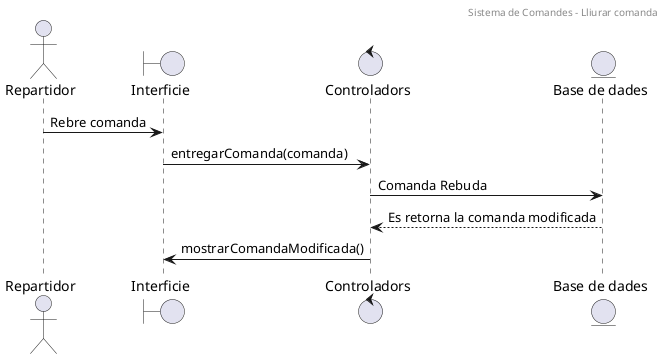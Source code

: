 @startuml
'https://plantuml.com/sequence-diagram
header "Sistema de Comandes - Lliurar comanda"
actor Repartidor as rep
boundary Interficie
control Controladors
entity "Base de dades" as BBDD

rep -> Interficie : Rebre comanda
Interficie -> Controladors : entregarComanda(comanda)
Controladors -> BBDD : Comanda Rebuda
BBDD --> Controladors : Es retorna la comanda modificada
Controladors -> Interficie : mostrarComandaModificada()

@enduml



